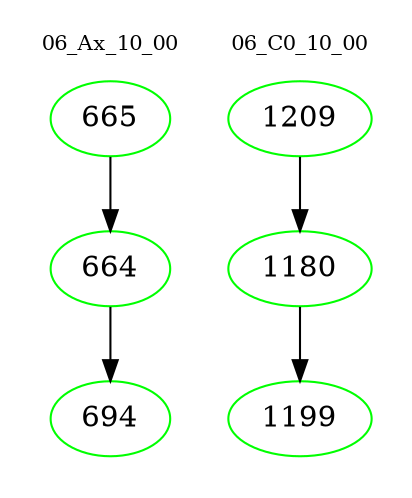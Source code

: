 digraph{
subgraph cluster_0 {
color = white
label = "06_Ax_10_00";
fontsize=10;
T0_665 [label="665", color="green"]
T0_665 -> T0_664 [color="black"]
T0_664 [label="664", color="green"]
T0_664 -> T0_694 [color="black"]
T0_694 [label="694", color="green"]
}
subgraph cluster_1 {
color = white
label = "06_C0_10_00";
fontsize=10;
T1_1209 [label="1209", color="green"]
T1_1209 -> T1_1180 [color="black"]
T1_1180 [label="1180", color="green"]
T1_1180 -> T1_1199 [color="black"]
T1_1199 [label="1199", color="green"]
}
}
